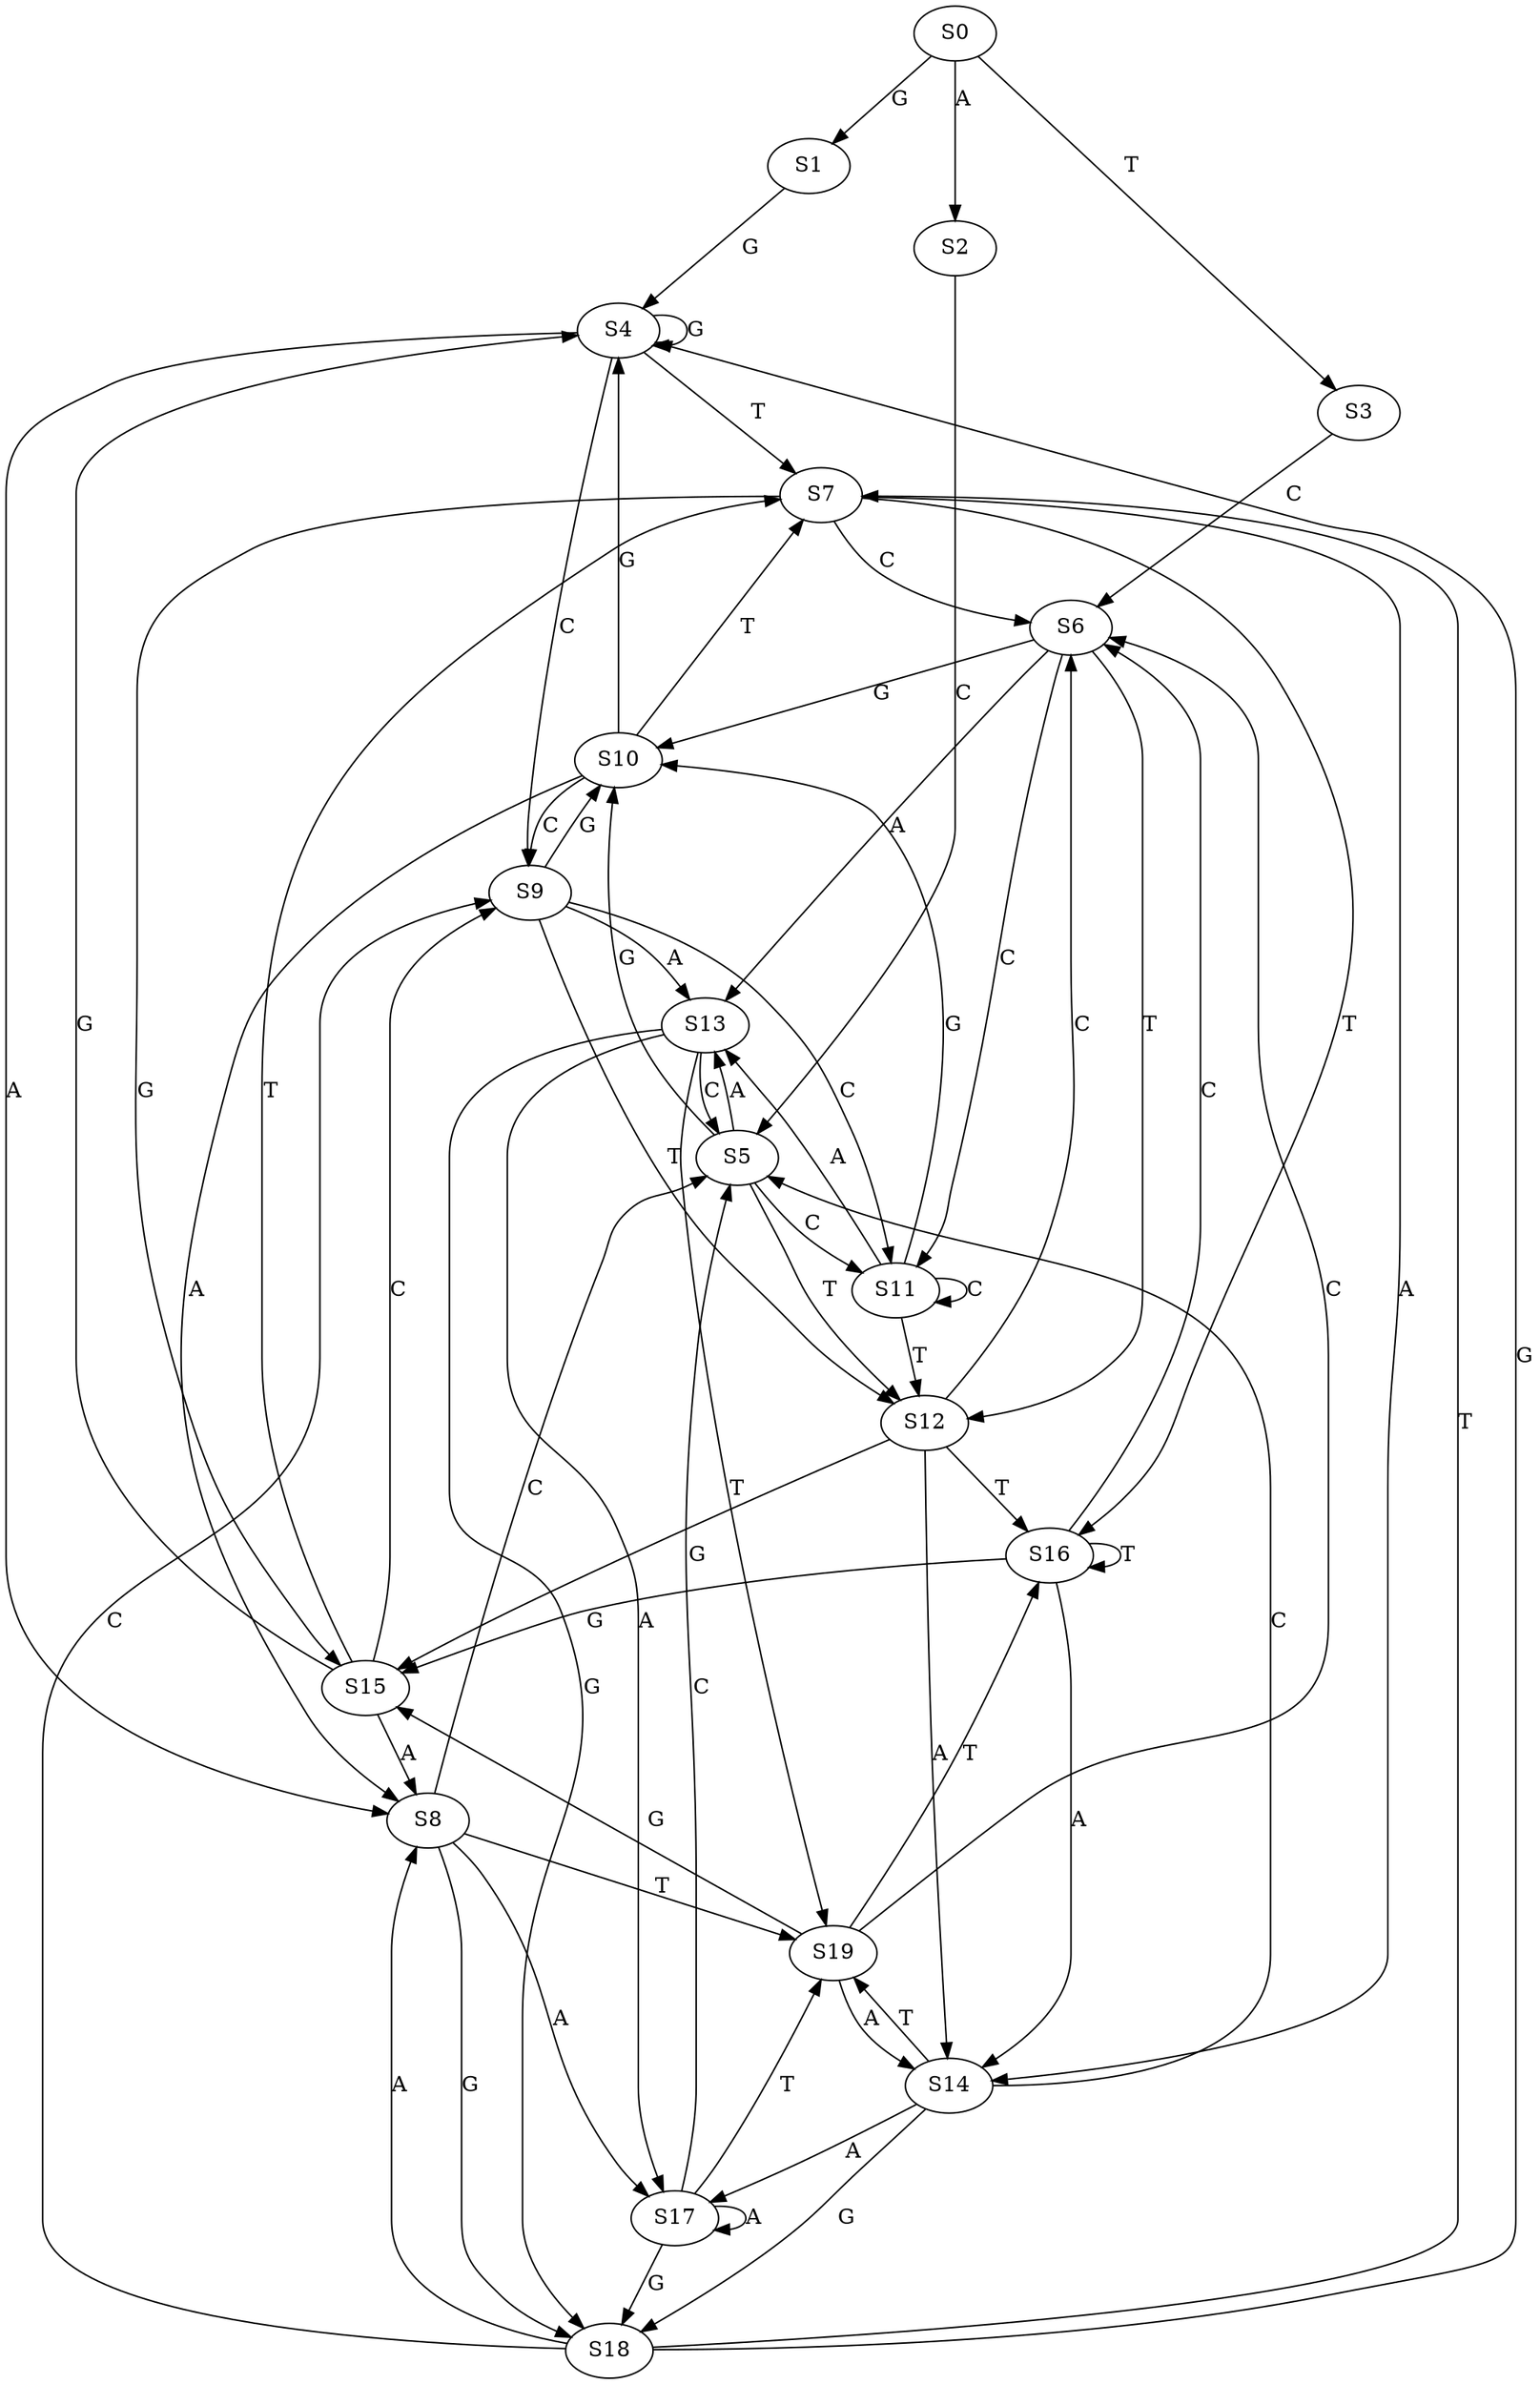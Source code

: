 strict digraph  {
	S0 -> S1 [ label = G ];
	S0 -> S2 [ label = A ];
	S0 -> S3 [ label = T ];
	S1 -> S4 [ label = G ];
	S2 -> S5 [ label = C ];
	S3 -> S6 [ label = C ];
	S4 -> S7 [ label = T ];
	S4 -> S8 [ label = A ];
	S4 -> S4 [ label = G ];
	S4 -> S9 [ label = C ];
	S5 -> S10 [ label = G ];
	S5 -> S11 [ label = C ];
	S5 -> S12 [ label = T ];
	S5 -> S13 [ label = A ];
	S6 -> S13 [ label = A ];
	S6 -> S12 [ label = T ];
	S6 -> S10 [ label = G ];
	S6 -> S11 [ label = C ];
	S7 -> S14 [ label = A ];
	S7 -> S15 [ label = G ];
	S7 -> S6 [ label = C ];
	S7 -> S16 [ label = T ];
	S8 -> S17 [ label = A ];
	S8 -> S18 [ label = G ];
	S8 -> S19 [ label = T ];
	S8 -> S5 [ label = C ];
	S9 -> S11 [ label = C ];
	S9 -> S13 [ label = A ];
	S9 -> S10 [ label = G ];
	S9 -> S12 [ label = T ];
	S10 -> S4 [ label = G ];
	S10 -> S8 [ label = A ];
	S10 -> S9 [ label = C ];
	S10 -> S7 [ label = T ];
	S11 -> S13 [ label = A ];
	S11 -> S11 [ label = C ];
	S11 -> S12 [ label = T ];
	S11 -> S10 [ label = G ];
	S12 -> S6 [ label = C ];
	S12 -> S15 [ label = G ];
	S12 -> S16 [ label = T ];
	S12 -> S14 [ label = A ];
	S13 -> S17 [ label = A ];
	S13 -> S5 [ label = C ];
	S13 -> S18 [ label = G ];
	S13 -> S19 [ label = T ];
	S14 -> S17 [ label = A ];
	S14 -> S19 [ label = T ];
	S14 -> S18 [ label = G ];
	S14 -> S5 [ label = C ];
	S15 -> S7 [ label = T ];
	S15 -> S4 [ label = G ];
	S15 -> S8 [ label = A ];
	S15 -> S9 [ label = C ];
	S16 -> S15 [ label = G ];
	S16 -> S16 [ label = T ];
	S16 -> S6 [ label = C ];
	S16 -> S14 [ label = A ];
	S17 -> S5 [ label = C ];
	S17 -> S17 [ label = A ];
	S17 -> S18 [ label = G ];
	S17 -> S19 [ label = T ];
	S18 -> S8 [ label = A ];
	S18 -> S7 [ label = T ];
	S18 -> S9 [ label = C ];
	S18 -> S4 [ label = G ];
	S19 -> S15 [ label = G ];
	S19 -> S16 [ label = T ];
	S19 -> S14 [ label = A ];
	S19 -> S6 [ label = C ];
}
